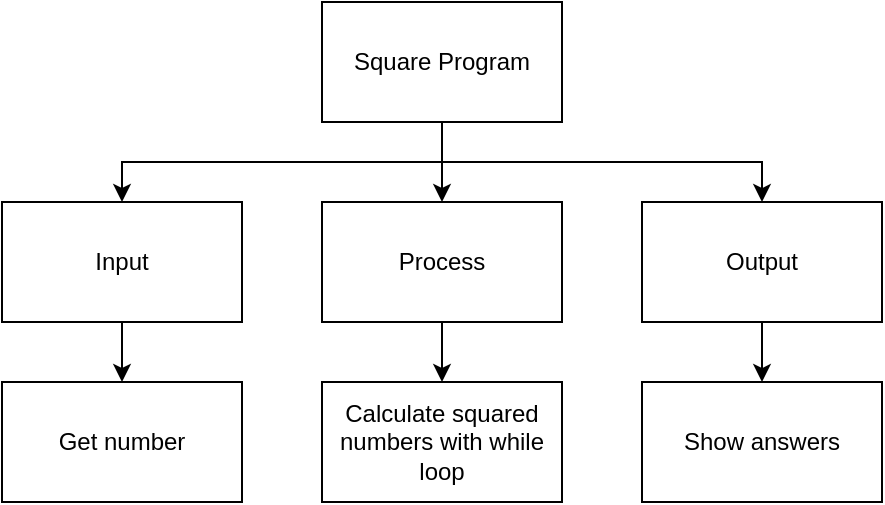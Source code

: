 <mxfile version="14.6.13" type="github">
  <diagram id="-pfJG1GgppRW7LtvISI4" name="Page-1">
    <mxGraphModel dx="582" dy="383" grid="1" gridSize="10" guides="1" tooltips="1" connect="1" arrows="1" fold="1" page="1" pageScale="1" pageWidth="850" pageHeight="1100" math="0" shadow="0">
      <root>
        <mxCell id="0" />
        <mxCell id="1" parent="0" />
        <mxCell id="7o0_zgjmkkrCdTxmgVMv-8" style="edgeStyle=orthogonalEdgeStyle;rounded=0;orthogonalLoop=1;jettySize=auto;html=1;exitX=0.5;exitY=1;exitDx=0;exitDy=0;entryX=0.5;entryY=0;entryDx=0;entryDy=0;" edge="1" parent="1" source="7o0_zgjmkkrCdTxmgVMv-1" target="7o0_zgjmkkrCdTxmgVMv-2">
          <mxGeometry relative="1" as="geometry" />
        </mxCell>
        <mxCell id="7o0_zgjmkkrCdTxmgVMv-10" style="edgeStyle=orthogonalEdgeStyle;rounded=0;orthogonalLoop=1;jettySize=auto;html=1;exitX=0.5;exitY=1;exitDx=0;exitDy=0;entryX=0.5;entryY=0;entryDx=0;entryDy=0;" edge="1" parent="1" source="7o0_zgjmkkrCdTxmgVMv-1" target="7o0_zgjmkkrCdTxmgVMv-3">
          <mxGeometry relative="1" as="geometry" />
        </mxCell>
        <mxCell id="7o0_zgjmkkrCdTxmgVMv-12" style="edgeStyle=orthogonalEdgeStyle;rounded=0;orthogonalLoop=1;jettySize=auto;html=1;exitX=0.5;exitY=1;exitDx=0;exitDy=0;entryX=0.5;entryY=0;entryDx=0;entryDy=0;" edge="1" parent="1" source="7o0_zgjmkkrCdTxmgVMv-1" target="7o0_zgjmkkrCdTxmgVMv-4">
          <mxGeometry relative="1" as="geometry" />
        </mxCell>
        <mxCell id="7o0_zgjmkkrCdTxmgVMv-1" value="Square Program" style="rounded=0;whiteSpace=wrap;html=1;" vertex="1" parent="1">
          <mxGeometry x="240" y="170" width="120" height="60" as="geometry" />
        </mxCell>
        <mxCell id="7o0_zgjmkkrCdTxmgVMv-9" style="edgeStyle=orthogonalEdgeStyle;rounded=0;orthogonalLoop=1;jettySize=auto;html=1;exitX=0.5;exitY=1;exitDx=0;exitDy=0;entryX=0.5;entryY=0;entryDx=0;entryDy=0;" edge="1" parent="1" source="7o0_zgjmkkrCdTxmgVMv-2" target="7o0_zgjmkkrCdTxmgVMv-5">
          <mxGeometry relative="1" as="geometry" />
        </mxCell>
        <mxCell id="7o0_zgjmkkrCdTxmgVMv-2" value="Input" style="rounded=0;whiteSpace=wrap;html=1;" vertex="1" parent="1">
          <mxGeometry x="80" y="270" width="120" height="60" as="geometry" />
        </mxCell>
        <mxCell id="7o0_zgjmkkrCdTxmgVMv-11" style="edgeStyle=orthogonalEdgeStyle;rounded=0;orthogonalLoop=1;jettySize=auto;html=1;exitX=0.5;exitY=1;exitDx=0;exitDy=0;entryX=0.5;entryY=0;entryDx=0;entryDy=0;" edge="1" parent="1" source="7o0_zgjmkkrCdTxmgVMv-3" target="7o0_zgjmkkrCdTxmgVMv-6">
          <mxGeometry relative="1" as="geometry" />
        </mxCell>
        <mxCell id="7o0_zgjmkkrCdTxmgVMv-3" value="Process" style="rounded=0;whiteSpace=wrap;html=1;" vertex="1" parent="1">
          <mxGeometry x="240" y="270" width="120" height="60" as="geometry" />
        </mxCell>
        <mxCell id="7o0_zgjmkkrCdTxmgVMv-13" style="edgeStyle=orthogonalEdgeStyle;rounded=0;orthogonalLoop=1;jettySize=auto;html=1;exitX=0.5;exitY=1;exitDx=0;exitDy=0;entryX=0.5;entryY=0;entryDx=0;entryDy=0;" edge="1" parent="1" source="7o0_zgjmkkrCdTxmgVMv-4" target="7o0_zgjmkkrCdTxmgVMv-7">
          <mxGeometry relative="1" as="geometry" />
        </mxCell>
        <mxCell id="7o0_zgjmkkrCdTxmgVMv-4" value="Output" style="rounded=0;whiteSpace=wrap;html=1;" vertex="1" parent="1">
          <mxGeometry x="400" y="270" width="120" height="60" as="geometry" />
        </mxCell>
        <mxCell id="7o0_zgjmkkrCdTxmgVMv-5" value="Get number" style="rounded=0;whiteSpace=wrap;html=1;" vertex="1" parent="1">
          <mxGeometry x="80" y="360" width="120" height="60" as="geometry" />
        </mxCell>
        <mxCell id="7o0_zgjmkkrCdTxmgVMv-6" value="Calculate squared numbers with while loop" style="rounded=0;whiteSpace=wrap;html=1;" vertex="1" parent="1">
          <mxGeometry x="240" y="360" width="120" height="60" as="geometry" />
        </mxCell>
        <mxCell id="7o0_zgjmkkrCdTxmgVMv-7" value="Show answers" style="rounded=0;whiteSpace=wrap;html=1;" vertex="1" parent="1">
          <mxGeometry x="400" y="360" width="120" height="60" as="geometry" />
        </mxCell>
      </root>
    </mxGraphModel>
  </diagram>
</mxfile>
